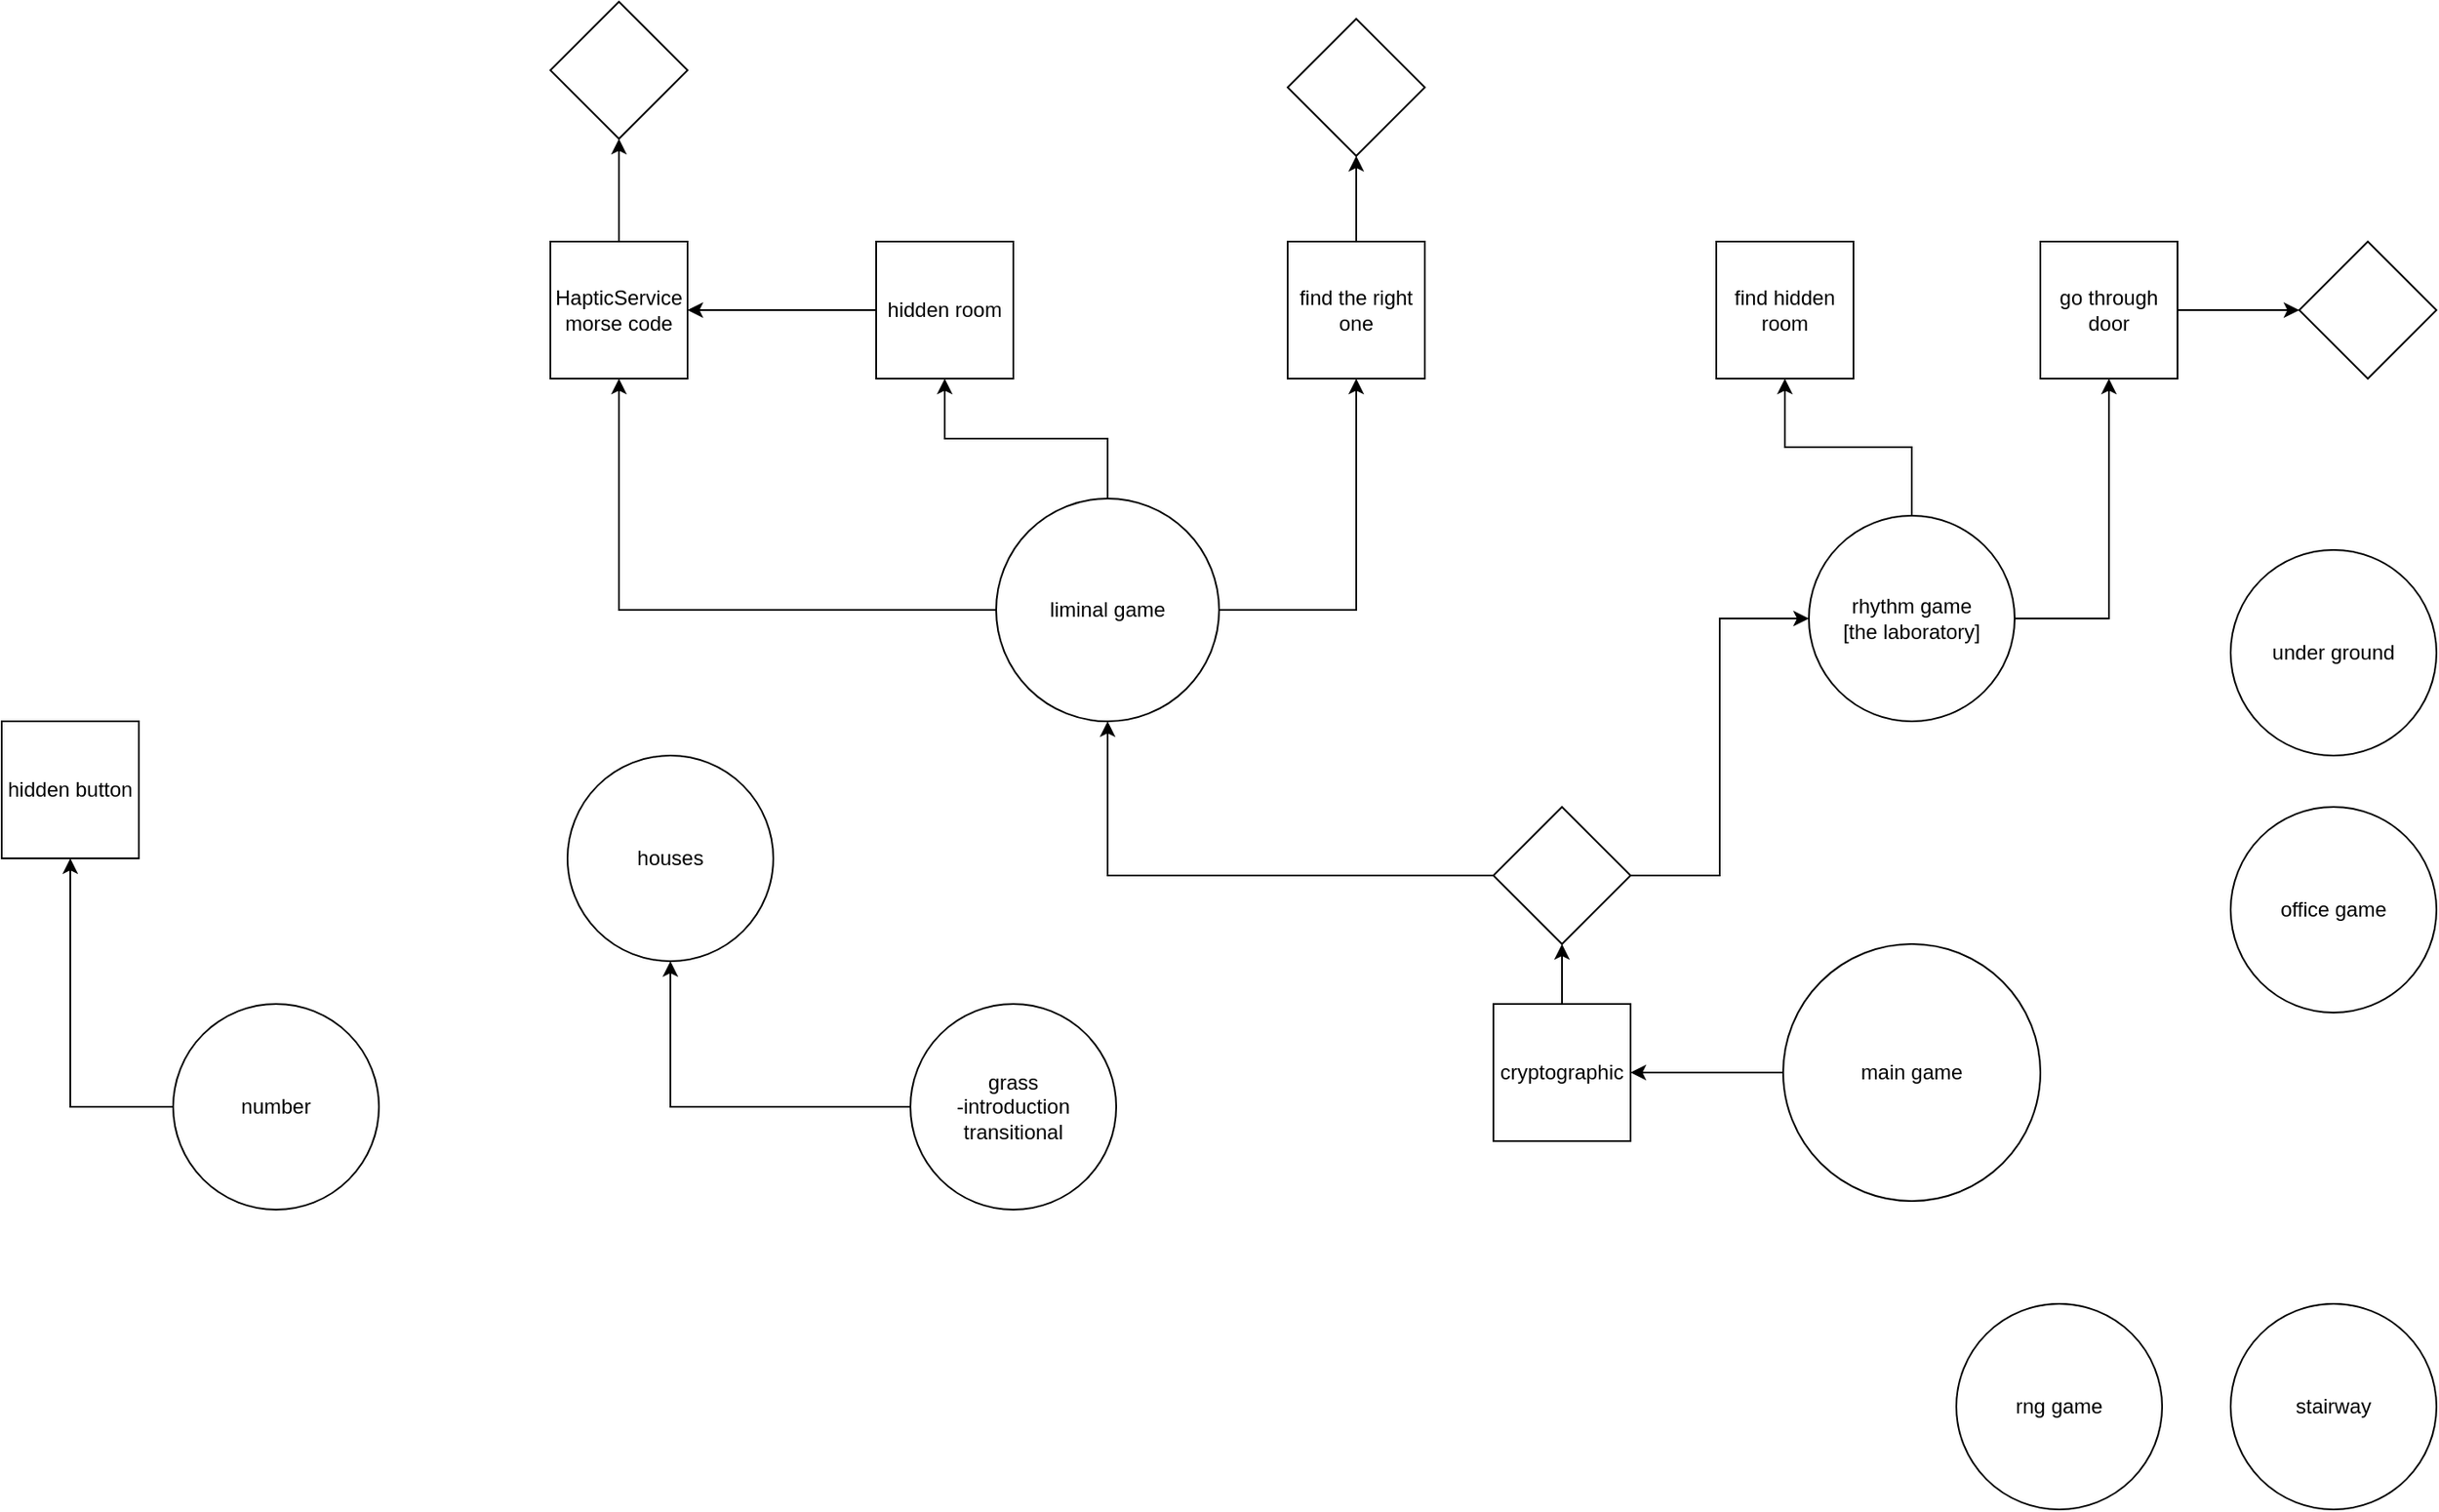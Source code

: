 <mxfile version="26.0.6">
  <diagram name="Page-1" id="fYQZJ73oMIkXafzaHs47">
    <mxGraphModel dx="3090" dy="962" grid="1" gridSize="10" guides="1" tooltips="1" connect="1" arrows="1" fold="1" page="1" pageScale="1" pageWidth="850" pageHeight="1100" math="0" shadow="0">
      <root>
        <mxCell id="0" />
        <mxCell id="1" parent="0" />
        <mxCell id="tLoO12EszDfs0GISzFGX-5" style="edgeStyle=orthogonalEdgeStyle;rounded=0;orthogonalLoop=1;jettySize=auto;html=1;entryX=1;entryY=0.5;entryDx=0;entryDy=0;" parent="1" source="7P22xFa-1Do2rENwZ2aG-1" target="tLoO12EszDfs0GISzFGX-4" edge="1">
          <mxGeometry relative="1" as="geometry" />
        </mxCell>
        <mxCell id="7P22xFa-1Do2rENwZ2aG-1" value="main game" style="ellipse;whiteSpace=wrap;html=1;aspect=fixed;" parent="1" vertex="1">
          <mxGeometry x="339" y="630" width="150" height="150" as="geometry" />
        </mxCell>
        <mxCell id="7P22xFa-1Do2rENwZ2aG-2" style="edgeStyle=orthogonalEdgeStyle;rounded=0;orthogonalLoop=1;jettySize=auto;html=1;entryX=0.5;entryY=1;entryDx=0;entryDy=0;" parent="1" source="7P22xFa-1Do2rENwZ2aG-4" target="7P22xFa-1Do2rENwZ2aG-7" edge="1">
          <mxGeometry relative="1" as="geometry" />
        </mxCell>
        <mxCell id="7P22xFa-1Do2rENwZ2aG-3" style="edgeStyle=orthogonalEdgeStyle;rounded=0;orthogonalLoop=1;jettySize=auto;html=1;entryX=0.5;entryY=1;entryDx=0;entryDy=0;" parent="1" source="7P22xFa-1Do2rENwZ2aG-4" target="7P22xFa-1Do2rENwZ2aG-6" edge="1">
          <mxGeometry relative="1" as="geometry" />
        </mxCell>
        <mxCell id="7P22xFa-1Do2rENwZ2aG-4" value="rhythm game&lt;div&gt;[the laboratory]&lt;/div&gt;" style="ellipse;whiteSpace=wrap;html=1;aspect=fixed;" parent="1" vertex="1">
          <mxGeometry x="354" y="380" width="120" height="120" as="geometry" />
        </mxCell>
        <mxCell id="7P22xFa-1Do2rENwZ2aG-5" style="edgeStyle=orthogonalEdgeStyle;rounded=0;orthogonalLoop=1;jettySize=auto;html=1;entryX=0;entryY=0.5;entryDx=0;entryDy=0;" parent="1" source="7P22xFa-1Do2rENwZ2aG-6" target="7P22xFa-1Do2rENwZ2aG-8" edge="1">
          <mxGeometry relative="1" as="geometry" />
        </mxCell>
        <mxCell id="7P22xFa-1Do2rENwZ2aG-6" value="go through door" style="whiteSpace=wrap;html=1;aspect=fixed;" parent="1" vertex="1">
          <mxGeometry x="489" y="220" width="80" height="80" as="geometry" />
        </mxCell>
        <mxCell id="7P22xFa-1Do2rENwZ2aG-7" value="find hidden room" style="whiteSpace=wrap;html=1;aspect=fixed;" parent="1" vertex="1">
          <mxGeometry x="300" y="220" width="80" height="80" as="geometry" />
        </mxCell>
        <mxCell id="7P22xFa-1Do2rENwZ2aG-8" value="" style="rhombus;whiteSpace=wrap;html=1;" parent="1" vertex="1">
          <mxGeometry x="640" y="220" width="80" height="80" as="geometry" />
        </mxCell>
        <mxCell id="tLoO12EszDfs0GISzFGX-3" style="edgeStyle=orthogonalEdgeStyle;rounded=0;orthogonalLoop=1;jettySize=auto;html=1;entryX=0.5;entryY=1;entryDx=0;entryDy=0;" parent="1" source="tLoO12EszDfs0GISzFGX-1" target="tLoO12EszDfs0GISzFGX-2" edge="1">
          <mxGeometry relative="1" as="geometry" />
        </mxCell>
        <mxCell id="tLoO12EszDfs0GISzFGX-13" style="edgeStyle=orthogonalEdgeStyle;rounded=0;orthogonalLoop=1;jettySize=auto;html=1;entryX=0.5;entryY=1;entryDx=0;entryDy=0;" parent="1" source="tLoO12EszDfs0GISzFGX-1" target="tLoO12EszDfs0GISzFGX-12" edge="1">
          <mxGeometry relative="1" as="geometry" />
        </mxCell>
        <mxCell id="tLoO12EszDfs0GISzFGX-15" style="edgeStyle=orthogonalEdgeStyle;rounded=0;orthogonalLoop=1;jettySize=auto;html=1;entryX=0.5;entryY=1;entryDx=0;entryDy=0;" parent="1" source="tLoO12EszDfs0GISzFGX-1" target="tLoO12EszDfs0GISzFGX-14" edge="1">
          <mxGeometry relative="1" as="geometry" />
        </mxCell>
        <mxCell id="tLoO12EszDfs0GISzFGX-1" value="liminal game" style="ellipse;whiteSpace=wrap;html=1;aspect=fixed;" parent="1" vertex="1">
          <mxGeometry x="-120" y="370" width="130" height="130" as="geometry" />
        </mxCell>
        <mxCell id="tLoO12EszDfs0GISzFGX-11" style="edgeStyle=orthogonalEdgeStyle;rounded=0;orthogonalLoop=1;jettySize=auto;html=1;entryX=0.5;entryY=1;entryDx=0;entryDy=0;" parent="1" source="tLoO12EszDfs0GISzFGX-2" target="tLoO12EszDfs0GISzFGX-9" edge="1">
          <mxGeometry relative="1" as="geometry" />
        </mxCell>
        <mxCell id="tLoO12EszDfs0GISzFGX-2" value="find the right one" style="whiteSpace=wrap;html=1;aspect=fixed;" parent="1" vertex="1">
          <mxGeometry x="50" y="220" width="80" height="80" as="geometry" />
        </mxCell>
        <mxCell id="tLoO12EszDfs0GISzFGX-7" style="edgeStyle=orthogonalEdgeStyle;rounded=0;orthogonalLoop=1;jettySize=auto;html=1;entryX=0.5;entryY=1;entryDx=0;entryDy=0;" parent="1" source="tLoO12EszDfs0GISzFGX-4" target="tLoO12EszDfs0GISzFGX-6" edge="1">
          <mxGeometry relative="1" as="geometry" />
        </mxCell>
        <mxCell id="tLoO12EszDfs0GISzFGX-4" value="cryptographic" style="whiteSpace=wrap;html=1;aspect=fixed;" parent="1" vertex="1">
          <mxGeometry x="170" y="665" width="80" height="80" as="geometry" />
        </mxCell>
        <mxCell id="tLoO12EszDfs0GISzFGX-20" style="edgeStyle=orthogonalEdgeStyle;rounded=0;orthogonalLoop=1;jettySize=auto;html=1;entryX=0.5;entryY=1;entryDx=0;entryDy=0;" parent="1" source="tLoO12EszDfs0GISzFGX-6" target="tLoO12EszDfs0GISzFGX-1" edge="1">
          <mxGeometry relative="1" as="geometry" />
        </mxCell>
        <mxCell id="tLoO12EszDfs0GISzFGX-21" style="edgeStyle=orthogonalEdgeStyle;rounded=0;orthogonalLoop=1;jettySize=auto;html=1;entryX=0;entryY=0.5;entryDx=0;entryDy=0;" parent="1" source="tLoO12EszDfs0GISzFGX-6" target="7P22xFa-1Do2rENwZ2aG-4" edge="1">
          <mxGeometry relative="1" as="geometry" />
        </mxCell>
        <mxCell id="tLoO12EszDfs0GISzFGX-6" value="" style="rhombus;whiteSpace=wrap;html=1;" parent="1" vertex="1">
          <mxGeometry x="170" y="550" width="80" height="80" as="geometry" />
        </mxCell>
        <mxCell id="tLoO12EszDfs0GISzFGX-9" value="" style="rhombus;whiteSpace=wrap;html=1;" parent="1" vertex="1">
          <mxGeometry x="50" y="90" width="80" height="80" as="geometry" />
        </mxCell>
        <mxCell id="tLoO12EszDfs0GISzFGX-18" style="edgeStyle=orthogonalEdgeStyle;rounded=0;orthogonalLoop=1;jettySize=auto;html=1;entryX=0.5;entryY=1;entryDx=0;entryDy=0;" parent="1" source="tLoO12EszDfs0GISzFGX-12" target="tLoO12EszDfs0GISzFGX-17" edge="1">
          <mxGeometry relative="1" as="geometry" />
        </mxCell>
        <mxCell id="tLoO12EszDfs0GISzFGX-12" value="HapticService morse code" style="whiteSpace=wrap;html=1;aspect=fixed;" parent="1" vertex="1">
          <mxGeometry x="-380" y="220" width="80" height="80" as="geometry" />
        </mxCell>
        <mxCell id="tLoO12EszDfs0GISzFGX-16" style="edgeStyle=orthogonalEdgeStyle;rounded=0;orthogonalLoop=1;jettySize=auto;html=1;entryX=1;entryY=0.5;entryDx=0;entryDy=0;" parent="1" source="tLoO12EszDfs0GISzFGX-14" target="tLoO12EszDfs0GISzFGX-12" edge="1">
          <mxGeometry relative="1" as="geometry" />
        </mxCell>
        <mxCell id="tLoO12EszDfs0GISzFGX-14" value="hidden room" style="whiteSpace=wrap;html=1;aspect=fixed;" parent="1" vertex="1">
          <mxGeometry x="-190" y="220" width="80" height="80" as="geometry" />
        </mxCell>
        <mxCell id="tLoO12EszDfs0GISzFGX-17" value="" style="rhombus;whiteSpace=wrap;html=1;" parent="1" vertex="1">
          <mxGeometry x="-380" y="80" width="80" height="80" as="geometry" />
        </mxCell>
        <mxCell id="rUZpT8gMvZdqyoL4Yf5B-1" value="office game" style="ellipse;whiteSpace=wrap;html=1;aspect=fixed;" parent="1" vertex="1">
          <mxGeometry x="600" y="550" width="120" height="120" as="geometry" />
        </mxCell>
        <mxCell id="rUZpT8gMvZdqyoL4Yf5B-2" value="under ground" style="ellipse;whiteSpace=wrap;html=1;aspect=fixed;" parent="1" vertex="1">
          <mxGeometry x="600" y="400" width="120" height="120" as="geometry" />
        </mxCell>
        <mxCell id="bZuCy6kxZnskoz6Vj89Y-8" style="edgeStyle=orthogonalEdgeStyle;rounded=0;orthogonalLoop=1;jettySize=auto;html=1;entryX=0.5;entryY=1;entryDx=0;entryDy=0;" edge="1" parent="1" source="bZuCy6kxZnskoz6Vj89Y-1" target="bZuCy6kxZnskoz6Vj89Y-7">
          <mxGeometry relative="1" as="geometry" />
        </mxCell>
        <mxCell id="bZuCy6kxZnskoz6Vj89Y-1" value="grass&lt;div&gt;-introduction transitional&lt;/div&gt;" style="ellipse;whiteSpace=wrap;html=1;aspect=fixed;" vertex="1" parent="1">
          <mxGeometry x="-170" y="665" width="120" height="120" as="geometry" />
        </mxCell>
        <mxCell id="bZuCy6kxZnskoz6Vj89Y-2" value="stairway" style="ellipse;whiteSpace=wrap;html=1;aspect=fixed;" vertex="1" parent="1">
          <mxGeometry x="600" y="840" width="120" height="120" as="geometry" />
        </mxCell>
        <mxCell id="bZuCy6kxZnskoz6Vj89Y-3" value="rng game" style="ellipse;whiteSpace=wrap;html=1;aspect=fixed;" vertex="1" parent="1">
          <mxGeometry x="440" y="840" width="120" height="120" as="geometry" />
        </mxCell>
        <mxCell id="bZuCy6kxZnskoz6Vj89Y-6" style="edgeStyle=orthogonalEdgeStyle;rounded=0;orthogonalLoop=1;jettySize=auto;html=1;entryX=0.5;entryY=1;entryDx=0;entryDy=0;" edge="1" parent="1" source="bZuCy6kxZnskoz6Vj89Y-4" target="bZuCy6kxZnskoz6Vj89Y-5">
          <mxGeometry relative="1" as="geometry" />
        </mxCell>
        <mxCell id="bZuCy6kxZnskoz6Vj89Y-4" value="number" style="ellipse;whiteSpace=wrap;html=1;aspect=fixed;" vertex="1" parent="1">
          <mxGeometry x="-600" y="665" width="120" height="120" as="geometry" />
        </mxCell>
        <mxCell id="bZuCy6kxZnskoz6Vj89Y-5" value="hidden button" style="whiteSpace=wrap;html=1;aspect=fixed;" vertex="1" parent="1">
          <mxGeometry x="-700" y="500" width="80" height="80" as="geometry" />
        </mxCell>
        <mxCell id="bZuCy6kxZnskoz6Vj89Y-7" value="houses" style="ellipse;whiteSpace=wrap;html=1;aspect=fixed;" vertex="1" parent="1">
          <mxGeometry x="-370" y="520" width="120" height="120" as="geometry" />
        </mxCell>
      </root>
    </mxGraphModel>
  </diagram>
</mxfile>
